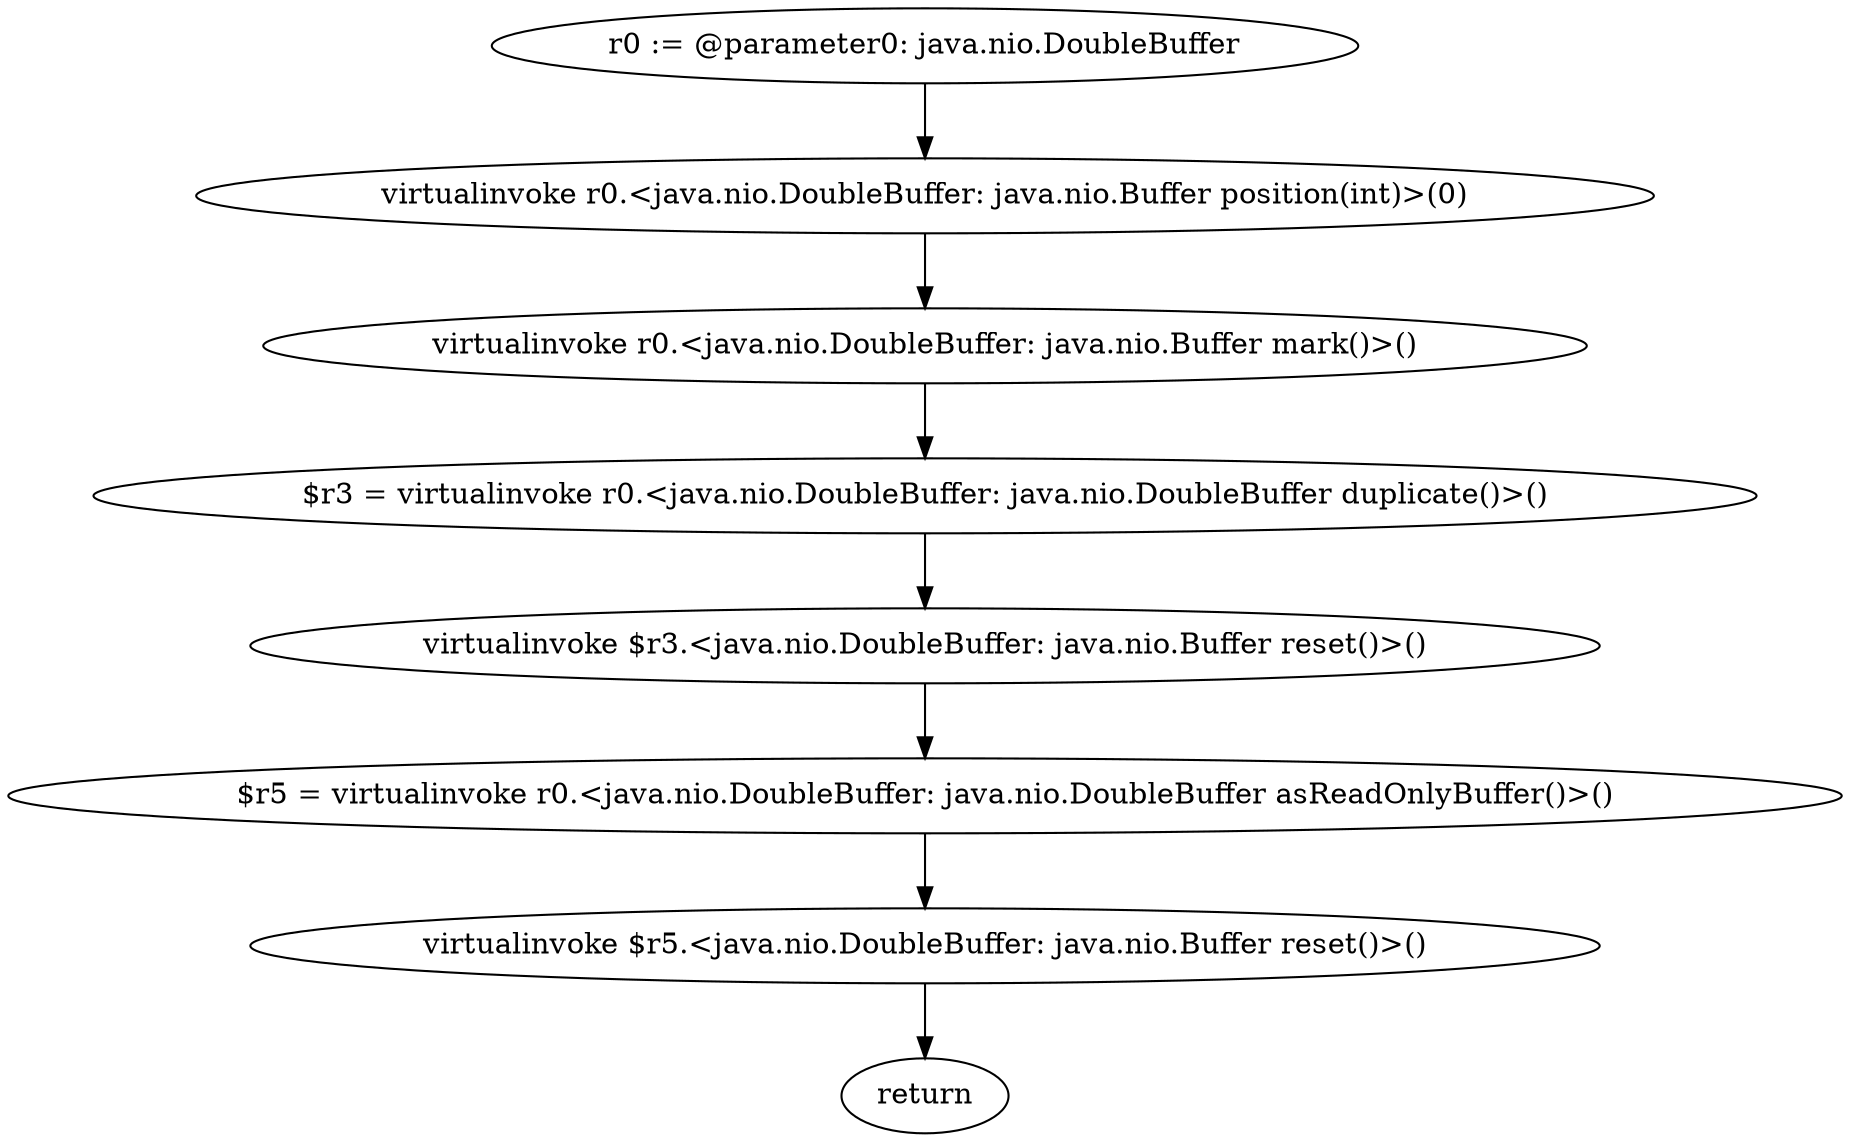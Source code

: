 digraph "unitGraph" {
    "r0 := @parameter0: java.nio.DoubleBuffer"
    "virtualinvoke r0.<java.nio.DoubleBuffer: java.nio.Buffer position(int)>(0)"
    "virtualinvoke r0.<java.nio.DoubleBuffer: java.nio.Buffer mark()>()"
    "$r3 = virtualinvoke r0.<java.nio.DoubleBuffer: java.nio.DoubleBuffer duplicate()>()"
    "virtualinvoke $r3.<java.nio.DoubleBuffer: java.nio.Buffer reset()>()"
    "$r5 = virtualinvoke r0.<java.nio.DoubleBuffer: java.nio.DoubleBuffer asReadOnlyBuffer()>()"
    "virtualinvoke $r5.<java.nio.DoubleBuffer: java.nio.Buffer reset()>()"
    "return"
    "r0 := @parameter0: java.nio.DoubleBuffer"->"virtualinvoke r0.<java.nio.DoubleBuffer: java.nio.Buffer position(int)>(0)";
    "virtualinvoke r0.<java.nio.DoubleBuffer: java.nio.Buffer position(int)>(0)"->"virtualinvoke r0.<java.nio.DoubleBuffer: java.nio.Buffer mark()>()";
    "virtualinvoke r0.<java.nio.DoubleBuffer: java.nio.Buffer mark()>()"->"$r3 = virtualinvoke r0.<java.nio.DoubleBuffer: java.nio.DoubleBuffer duplicate()>()";
    "$r3 = virtualinvoke r0.<java.nio.DoubleBuffer: java.nio.DoubleBuffer duplicate()>()"->"virtualinvoke $r3.<java.nio.DoubleBuffer: java.nio.Buffer reset()>()";
    "virtualinvoke $r3.<java.nio.DoubleBuffer: java.nio.Buffer reset()>()"->"$r5 = virtualinvoke r0.<java.nio.DoubleBuffer: java.nio.DoubleBuffer asReadOnlyBuffer()>()";
    "$r5 = virtualinvoke r0.<java.nio.DoubleBuffer: java.nio.DoubleBuffer asReadOnlyBuffer()>()"->"virtualinvoke $r5.<java.nio.DoubleBuffer: java.nio.Buffer reset()>()";
    "virtualinvoke $r5.<java.nio.DoubleBuffer: java.nio.Buffer reset()>()"->"return";
}
